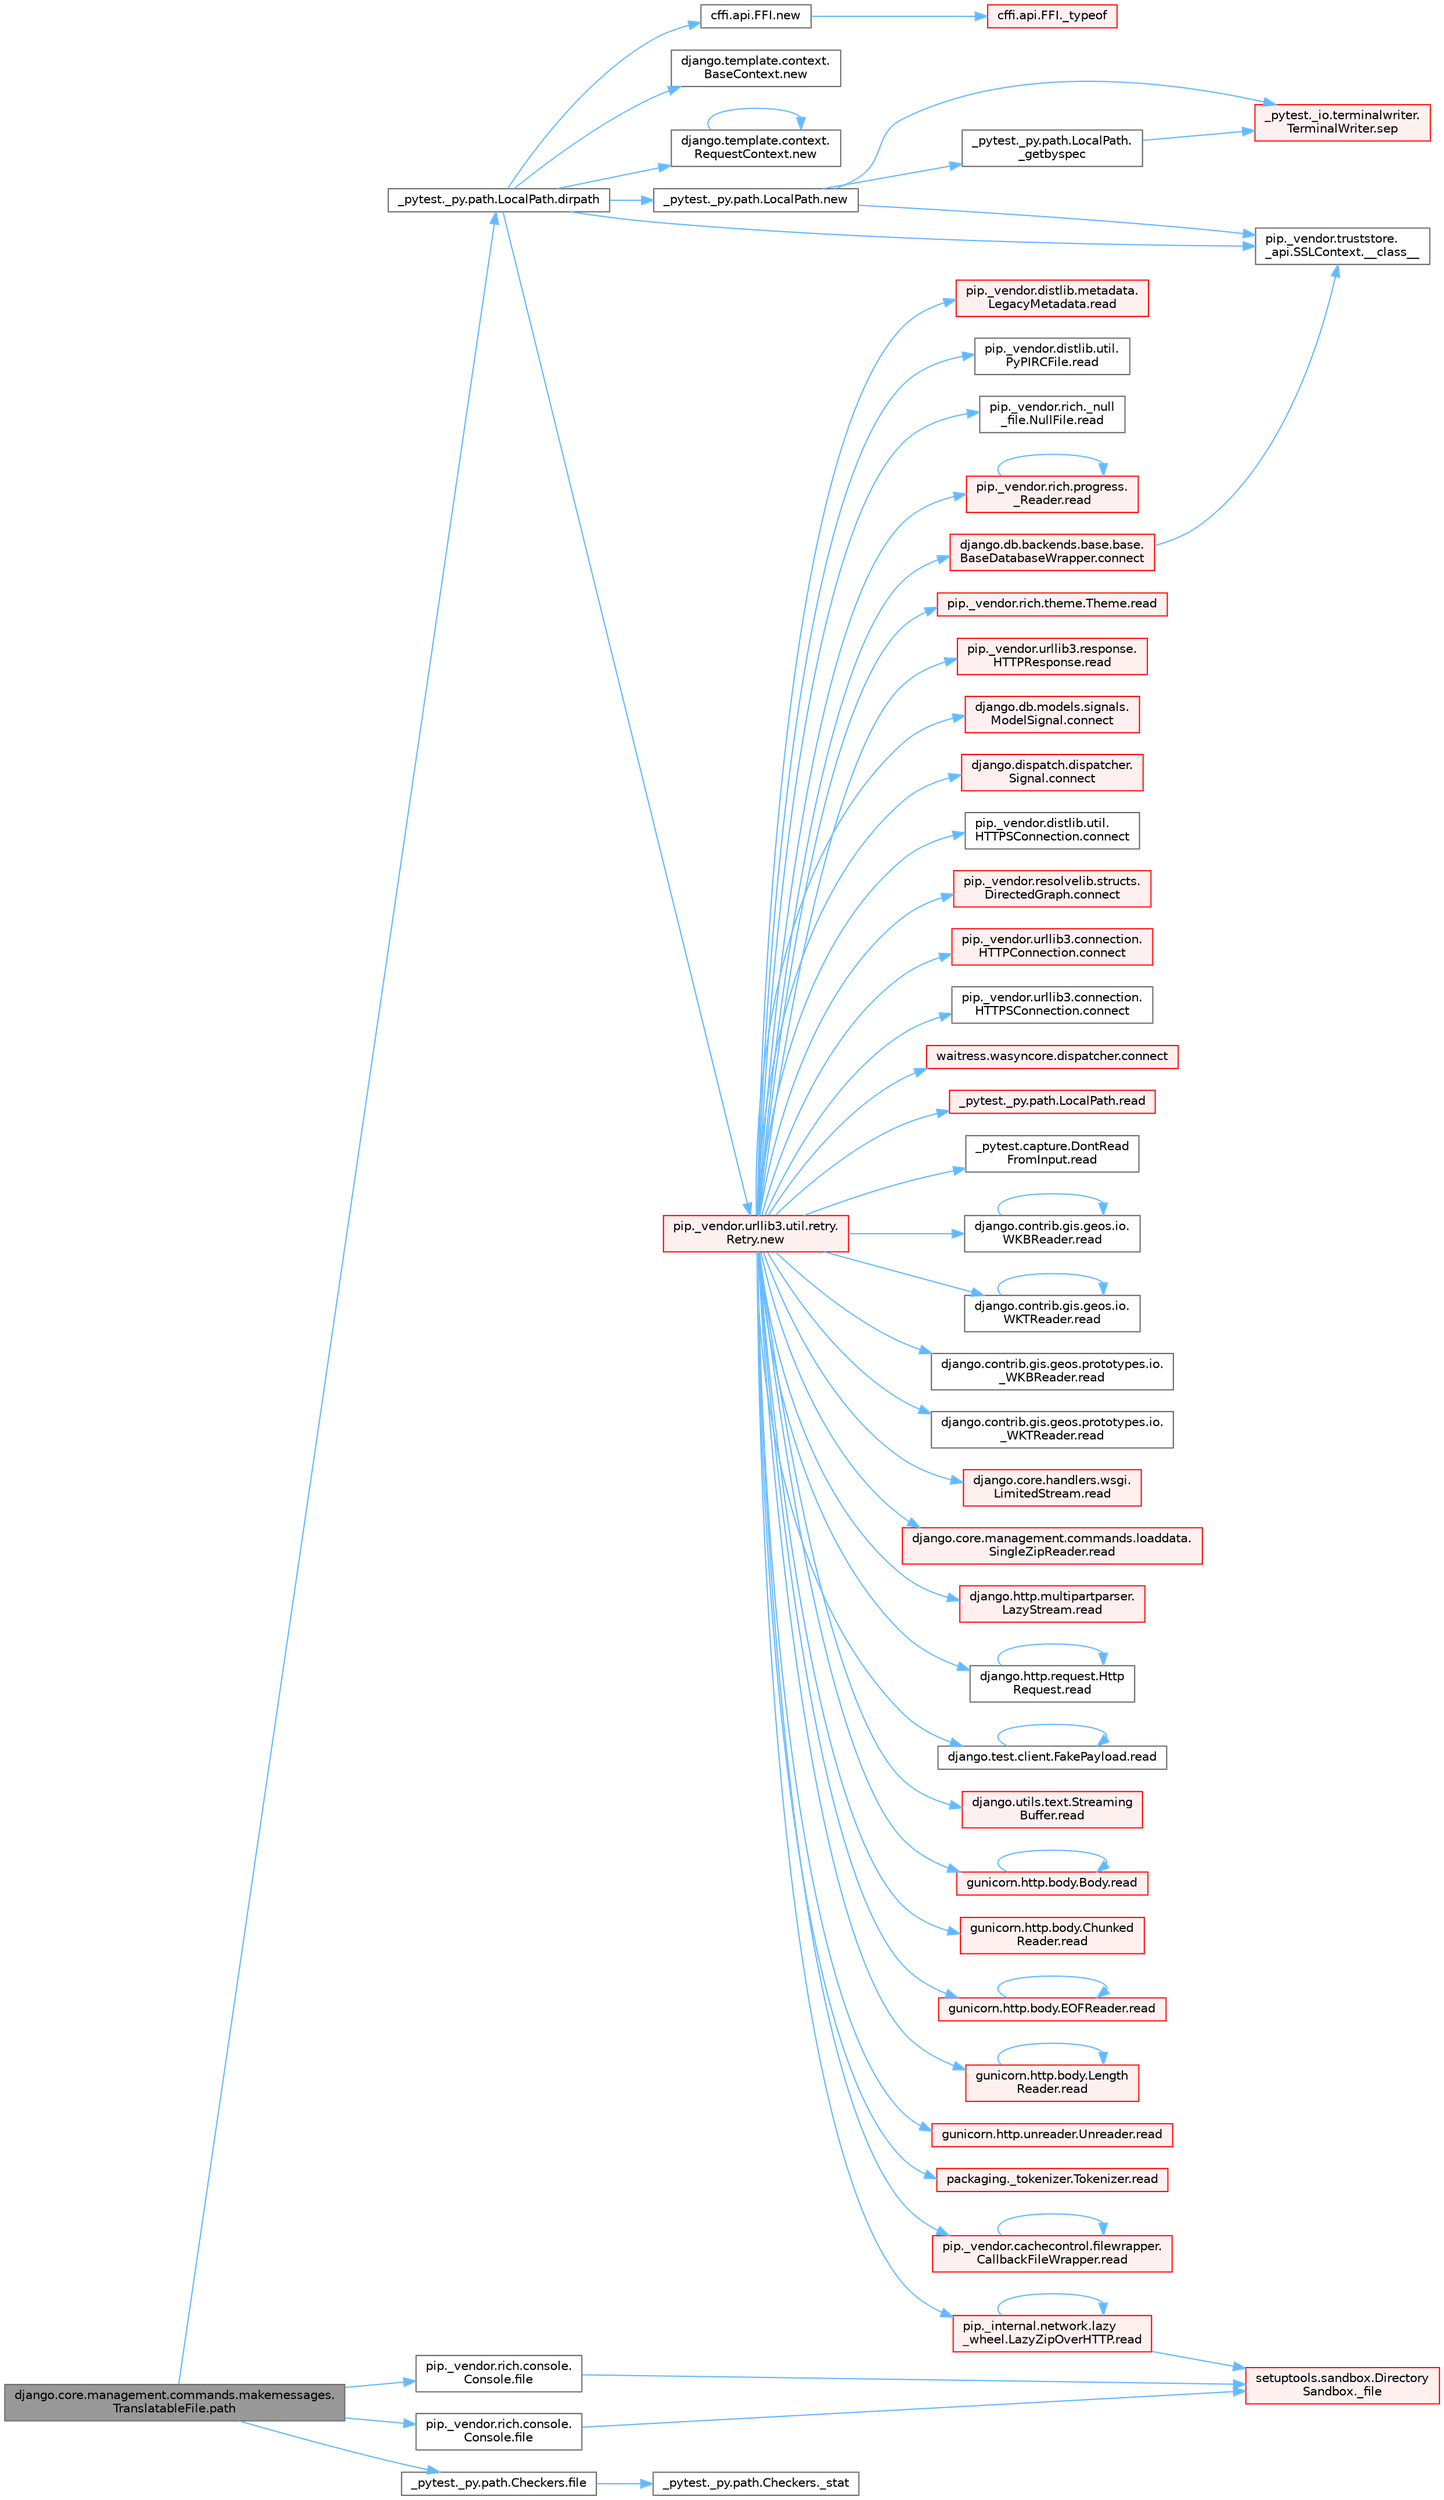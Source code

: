 digraph "django.core.management.commands.makemessages.TranslatableFile.path"
{
 // LATEX_PDF_SIZE
  bgcolor="transparent";
  edge [fontname=Helvetica,fontsize=10,labelfontname=Helvetica,labelfontsize=10];
  node [fontname=Helvetica,fontsize=10,shape=box,height=0.2,width=0.4];
  rankdir="LR";
  Node1 [id="Node000001",label="django.core.management.commands.makemessages.\lTranslatableFile.path",height=0.2,width=0.4,color="gray40", fillcolor="grey60", style="filled", fontcolor="black",tooltip=" "];
  Node1 -> Node2 [id="edge1_Node000001_Node000002",color="steelblue1",style="solid",tooltip=" "];
  Node2 [id="Node000002",label="_pytest._py.path.LocalPath.dirpath",height=0.2,width=0.4,color="grey40", fillcolor="white", style="filled",URL="$class__pytest_1_1__py_1_1path_1_1_local_path.html#aa8766bdaffd39f928eaae6f30b741b05",tooltip=" "];
  Node2 -> Node3 [id="edge2_Node000002_Node000003",color="steelblue1",style="solid",tooltip=" "];
  Node3 [id="Node000003",label="pip._vendor.truststore.\l_api.SSLContext.__class__",height=0.2,width=0.4,color="grey40", fillcolor="white", style="filled",URL="$classpip_1_1__vendor_1_1truststore_1_1__api_1_1_s_s_l_context.html#a530861514f31eabaa3f513557d6e66de",tooltip=" "];
  Node2 -> Node4 [id="edge3_Node000002_Node000004",color="steelblue1",style="solid",tooltip=" "];
  Node4 [id="Node000004",label="_pytest._py.path.LocalPath.new",height=0.2,width=0.4,color="grey40", fillcolor="white", style="filled",URL="$class__pytest_1_1__py_1_1path_1_1_local_path.html#ab5882416a5911e7a15e0598cbeab05cd",tooltip=" "];
  Node4 -> Node3 [id="edge4_Node000004_Node000003",color="steelblue1",style="solid",tooltip=" "];
  Node4 -> Node5 [id="edge5_Node000004_Node000005",color="steelblue1",style="solid",tooltip=" "];
  Node5 [id="Node000005",label="_pytest._py.path.LocalPath.\l_getbyspec",height=0.2,width=0.4,color="grey40", fillcolor="white", style="filled",URL="$class__pytest_1_1__py_1_1path_1_1_local_path.html#a3cb7ad6a0d43365228f86c0149375c4b",tooltip=" "];
  Node5 -> Node6 [id="edge6_Node000005_Node000006",color="steelblue1",style="solid",tooltip=" "];
  Node6 [id="Node000006",label="_pytest._io.terminalwriter.\lTerminalWriter.sep",height=0.2,width=0.4,color="red", fillcolor="#FFF0F0", style="filled",URL="$class__pytest_1_1__io_1_1terminalwriter_1_1_terminal_writer.html#a9825789953e583960848896c7c201fb8",tooltip=" "];
  Node4 -> Node6 [id="edge7_Node000004_Node000006",color="steelblue1",style="solid",tooltip=" "];
  Node2 -> Node4280 [id="edge8_Node000002_Node004280",color="steelblue1",style="solid",tooltip=" "];
  Node4280 [id="Node004280",label="cffi.api.FFI.new",height=0.2,width=0.4,color="grey40", fillcolor="white", style="filled",URL="$classcffi_1_1api_1_1_f_f_i.html#a8683df0d048f312ff118f16dae752887",tooltip=" "];
  Node4280 -> Node200 [id="edge9_Node004280_Node000200",color="steelblue1",style="solid",tooltip=" "];
  Node200 [id="Node000200",label="cffi.api.FFI._typeof",height=0.2,width=0.4,color="red", fillcolor="#FFF0F0", style="filled",URL="$classcffi_1_1api_1_1_f_f_i.html#ae128b7679d5b0a942d275377c4c675ff",tooltip=" "];
  Node2 -> Node4281 [id="edge10_Node000002_Node004281",color="steelblue1",style="solid",tooltip=" "];
  Node4281 [id="Node004281",label="django.template.context.\lBaseContext.new",height=0.2,width=0.4,color="grey40", fillcolor="white", style="filled",URL="$classdjango_1_1template_1_1context_1_1_base_context.html#a65a4f3e5e3bccacaf4e30e36100c1423",tooltip=" "];
  Node2 -> Node4282 [id="edge11_Node000002_Node004282",color="steelblue1",style="solid",tooltip=" "];
  Node4282 [id="Node004282",label="django.template.context.\lRequestContext.new",height=0.2,width=0.4,color="grey40", fillcolor="white", style="filled",URL="$classdjango_1_1template_1_1context_1_1_request_context.html#a4402e04b0c9bd3d4a2b7f06f38ab7432",tooltip=" "];
  Node4282 -> Node4282 [id="edge12_Node004282_Node004282",color="steelblue1",style="solid",tooltip=" "];
  Node2 -> Node4283 [id="edge13_Node000002_Node004283",color="steelblue1",style="solid",tooltip=" "];
  Node4283 [id="Node004283",label="pip._vendor.urllib3.util.retry.\lRetry.new",height=0.2,width=0.4,color="red", fillcolor="#FFF0F0", style="filled",URL="$classpip_1_1__vendor_1_1urllib3_1_1util_1_1retry_1_1_retry.html#ab806585412b9d9b3c0d882fb4bd8d3c0",tooltip=" "];
  Node4283 -> Node1107 [id="edge14_Node004283_Node001107",color="steelblue1",style="solid",tooltip=" "];
  Node1107 [id="Node001107",label="django.db.backends.base.base.\lBaseDatabaseWrapper.connect",height=0.2,width=0.4,color="red", fillcolor="#FFF0F0", style="filled",URL="$classdjango_1_1db_1_1backends_1_1base_1_1base_1_1_base_database_wrapper.html#a7b64171260c3bf790ed1f563fe48ec35",tooltip=" "];
  Node1107 -> Node3 [id="edge15_Node001107_Node000003",color="steelblue1",style="solid",tooltip=" "];
  Node4283 -> Node4265 [id="edge16_Node004283_Node004265",color="steelblue1",style="solid",tooltip=" "];
  Node4265 [id="Node004265",label="django.db.models.signals.\lModelSignal.connect",height=0.2,width=0.4,color="red", fillcolor="#FFF0F0", style="filled",URL="$classdjango_1_1db_1_1models_1_1signals_1_1_model_signal.html#a9f30fd9b11c3da129cef5ed15df81e6e",tooltip=" "];
  Node4283 -> Node4267 [id="edge17_Node004283_Node004267",color="steelblue1",style="solid",tooltip=" "];
  Node4267 [id="Node004267",label="django.dispatch.dispatcher.\lSignal.connect",height=0.2,width=0.4,color="red", fillcolor="#FFF0F0", style="filled",URL="$classdjango_1_1dispatch_1_1dispatcher_1_1_signal.html#ad0c09a102ff82630078b9fd5af4e0d0d",tooltip=" "];
  Node4283 -> Node4268 [id="edge18_Node004283_Node004268",color="steelblue1",style="solid",tooltip=" "];
  Node4268 [id="Node004268",label="pip._vendor.distlib.util.\lHTTPSConnection.connect",height=0.2,width=0.4,color="grey40", fillcolor="white", style="filled",URL="$classpip_1_1__vendor_1_1distlib_1_1util_1_1_h_t_t_p_s_connection.html#a1f7ef8f789419a2afad1cc5117d95bc6",tooltip=" "];
  Node4283 -> Node4269 [id="edge19_Node004283_Node004269",color="steelblue1",style="solid",tooltip=" "];
  Node4269 [id="Node004269",label="pip._vendor.resolvelib.structs.\lDirectedGraph.connect",height=0.2,width=0.4,color="red", fillcolor="#FFF0F0", style="filled",URL="$classpip_1_1__vendor_1_1resolvelib_1_1structs_1_1_directed_graph.html#a1eb430d00f36fac07a490c7779d31575",tooltip=" "];
  Node4283 -> Node4270 [id="edge20_Node004283_Node004270",color="steelblue1",style="solid",tooltip=" "];
  Node4270 [id="Node004270",label="pip._vendor.urllib3.connection.\lHTTPConnection.connect",height=0.2,width=0.4,color="red", fillcolor="#FFF0F0", style="filled",URL="$classpip_1_1__vendor_1_1urllib3_1_1connection_1_1_h_t_t_p_connection.html#afbfafe5a6942dc8e02a727a6f5eb2244",tooltip=" "];
  Node4283 -> Node4273 [id="edge21_Node004283_Node004273",color="steelblue1",style="solid",tooltip=" "];
  Node4273 [id="Node004273",label="pip._vendor.urllib3.connection.\lHTTPSConnection.connect",height=0.2,width=0.4,color="grey40", fillcolor="white", style="filled",URL="$classpip_1_1__vendor_1_1urllib3_1_1connection_1_1_h_t_t_p_s_connection.html#a4dad4b6496c3f029196c78b991f57c03",tooltip=" "];
  Node4283 -> Node4274 [id="edge22_Node004283_Node004274",color="steelblue1",style="solid",tooltip=" "];
  Node4274 [id="Node004274",label="waitress.wasyncore.dispatcher.connect",height=0.2,width=0.4,color="red", fillcolor="#FFF0F0", style="filled",URL="$classwaitress_1_1wasyncore_1_1dispatcher.html#a62e9904422762eb9bc05bc1dd595aebb",tooltip=" "];
  Node4283 -> Node24 [id="edge23_Node004283_Node000024",color="steelblue1",style="solid",tooltip=" "];
  Node24 [id="Node000024",label="_pytest._py.path.LocalPath.read",height=0.2,width=0.4,color="red", fillcolor="#FFF0F0", style="filled",URL="$class__pytest_1_1__py_1_1path_1_1_local_path.html#a8640b65f715ce8a258379deb78a68fd8",tooltip=" "];
  Node4283 -> Node370 [id="edge24_Node004283_Node000370",color="steelblue1",style="solid",tooltip=" "];
  Node370 [id="Node000370",label="_pytest.capture.DontRead\lFromInput.read",height=0.2,width=0.4,color="grey40", fillcolor="white", style="filled",URL="$class__pytest_1_1capture_1_1_dont_read_from_input.html#abe84d6d5626bed2fa4f52408d2b95d3f",tooltip=" "];
  Node4283 -> Node371 [id="edge25_Node004283_Node000371",color="steelblue1",style="solid",tooltip=" "];
  Node371 [id="Node000371",label="django.contrib.gis.geos.io.\lWKBReader.read",height=0.2,width=0.4,color="grey40", fillcolor="white", style="filled",URL="$classdjango_1_1contrib_1_1gis_1_1geos_1_1io_1_1_w_k_b_reader.html#a690153c2f609f20814011beceded4ce6",tooltip=" "];
  Node371 -> Node371 [id="edge26_Node000371_Node000371",color="steelblue1",style="solid",tooltip=" "];
  Node4283 -> Node372 [id="edge27_Node004283_Node000372",color="steelblue1",style="solid",tooltip=" "];
  Node372 [id="Node000372",label="django.contrib.gis.geos.io.\lWKTReader.read",height=0.2,width=0.4,color="grey40", fillcolor="white", style="filled",URL="$classdjango_1_1contrib_1_1gis_1_1geos_1_1io_1_1_w_k_t_reader.html#af8cdf42c9388b4ca18b86af2cd174dd0",tooltip=" "];
  Node372 -> Node372 [id="edge28_Node000372_Node000372",color="steelblue1",style="solid",tooltip=" "];
  Node4283 -> Node373 [id="edge29_Node004283_Node000373",color="steelblue1",style="solid",tooltip=" "];
  Node373 [id="Node000373",label="django.contrib.gis.geos.prototypes.io.\l_WKBReader.read",height=0.2,width=0.4,color="grey40", fillcolor="white", style="filled",URL="$classdjango_1_1contrib_1_1gis_1_1geos_1_1prototypes_1_1io_1_1___w_k_b_reader.html#a71e78ed5a74b998533ef3801723a5827",tooltip=" "];
  Node4283 -> Node374 [id="edge30_Node004283_Node000374",color="steelblue1",style="solid",tooltip=" "];
  Node374 [id="Node000374",label="django.contrib.gis.geos.prototypes.io.\l_WKTReader.read",height=0.2,width=0.4,color="grey40", fillcolor="white", style="filled",URL="$classdjango_1_1contrib_1_1gis_1_1geos_1_1prototypes_1_1io_1_1___w_k_t_reader.html#a97b2007978d99bec56d1bbf4091dd46a",tooltip=" "];
  Node4283 -> Node375 [id="edge31_Node004283_Node000375",color="steelblue1",style="solid",tooltip=" "];
  Node375 [id="Node000375",label="django.core.handlers.wsgi.\lLimitedStream.read",height=0.2,width=0.4,color="red", fillcolor="#FFF0F0", style="filled",URL="$classdjango_1_1core_1_1handlers_1_1wsgi_1_1_limited_stream.html#a01766186550a2bafd2a0c0cac1117797",tooltip=" "];
  Node4283 -> Node379 [id="edge32_Node004283_Node000379",color="steelblue1",style="solid",tooltip=" "];
  Node379 [id="Node000379",label="django.core.management.commands.loaddata.\lSingleZipReader.read",height=0.2,width=0.4,color="red", fillcolor="#FFF0F0", style="filled",URL="$classdjango_1_1core_1_1management_1_1commands_1_1loaddata_1_1_single_zip_reader.html#a6c6512afb638e535f6d9973329238ec1",tooltip=" "];
  Node4283 -> Node384 [id="edge33_Node004283_Node000384",color="steelblue1",style="solid",tooltip=" "];
  Node384 [id="Node000384",label="django.http.multipartparser.\lLazyStream.read",height=0.2,width=0.4,color="red", fillcolor="#FFF0F0", style="filled",URL="$classdjango_1_1http_1_1multipartparser_1_1_lazy_stream.html#af5553676fbef507453fe16dbce30f2d6",tooltip=" "];
  Node4283 -> Node387 [id="edge34_Node004283_Node000387",color="steelblue1",style="solid",tooltip=" "];
  Node387 [id="Node000387",label="django.http.request.Http\lRequest.read",height=0.2,width=0.4,color="grey40", fillcolor="white", style="filled",URL="$classdjango_1_1http_1_1request_1_1_http_request.html#a7b5205e754042f5dc1400c5f6884da05",tooltip=" "];
  Node387 -> Node387 [id="edge35_Node000387_Node000387",color="steelblue1",style="solid",tooltip=" "];
  Node4283 -> Node388 [id="edge36_Node004283_Node000388",color="steelblue1",style="solid",tooltip=" "];
  Node388 [id="Node000388",label="django.test.client.FakePayload.read",height=0.2,width=0.4,color="grey40", fillcolor="white", style="filled",URL="$classdjango_1_1test_1_1client_1_1_fake_payload.html#a4968728a37f7ecfa436f7156923f32fc",tooltip=" "];
  Node388 -> Node388 [id="edge37_Node000388_Node000388",color="steelblue1",style="solid",tooltip=" "];
  Node4283 -> Node389 [id="edge38_Node004283_Node000389",color="steelblue1",style="solid",tooltip=" "];
  Node389 [id="Node000389",label="django.utils.text.Streaming\lBuffer.read",height=0.2,width=0.4,color="red", fillcolor="#FFF0F0", style="filled",URL="$classdjango_1_1utils_1_1text_1_1_streaming_buffer.html#a0d8c76cbb45b290915e65a79dabe0d7b",tooltip=" "];
  Node4283 -> Node426 [id="edge39_Node004283_Node000426",color="steelblue1",style="solid",tooltip=" "];
  Node426 [id="Node000426",label="gunicorn.http.body.Body.read",height=0.2,width=0.4,color="red", fillcolor="#FFF0F0", style="filled",URL="$classgunicorn_1_1http_1_1body_1_1_body.html#a26fa33ab9da80d4da60638f902d8bbd8",tooltip=" "];
  Node426 -> Node426 [id="edge40_Node000426_Node000426",color="steelblue1",style="solid",tooltip=" "];
  Node4283 -> Node429 [id="edge41_Node004283_Node000429",color="steelblue1",style="solid",tooltip=" "];
  Node429 [id="Node000429",label="gunicorn.http.body.Chunked\lReader.read",height=0.2,width=0.4,color="red", fillcolor="#FFF0F0", style="filled",URL="$classgunicorn_1_1http_1_1body_1_1_chunked_reader.html#aa291cdee58cf19e63d92914442ab2d7e",tooltip=" "];
  Node4283 -> Node435 [id="edge42_Node004283_Node000435",color="steelblue1",style="solid",tooltip=" "];
  Node435 [id="Node000435",label="gunicorn.http.body.EOFReader.read",height=0.2,width=0.4,color="red", fillcolor="#FFF0F0", style="filled",URL="$classgunicorn_1_1http_1_1body_1_1_e_o_f_reader.html#a6ae0aab25c53911d59fcbb87c1dfa602",tooltip=" "];
  Node435 -> Node435 [id="edge43_Node000435_Node000435",color="steelblue1",style="solid",tooltip=" "];
  Node4283 -> Node438 [id="edge44_Node004283_Node000438",color="steelblue1",style="solid",tooltip=" "];
  Node438 [id="Node000438",label="gunicorn.http.body.Length\lReader.read",height=0.2,width=0.4,color="red", fillcolor="#FFF0F0", style="filled",URL="$classgunicorn_1_1http_1_1body_1_1_length_reader.html#a78c9415492b01b7b1553a481fe9aef7e",tooltip=" "];
  Node438 -> Node438 [id="edge45_Node000438_Node000438",color="steelblue1",style="solid",tooltip=" "];
  Node4283 -> Node440 [id="edge46_Node004283_Node000440",color="steelblue1",style="solid",tooltip=" "];
  Node440 [id="Node000440",label="gunicorn.http.unreader.Unreader.read",height=0.2,width=0.4,color="red", fillcolor="#FFF0F0", style="filled",URL="$classgunicorn_1_1http_1_1unreader_1_1_unreader.html#a4d05a3b72ffb1dd09d3e4b3dd1d1e44c",tooltip=" "];
  Node4283 -> Node4284 [id="edge47_Node004283_Node004284",color="steelblue1",style="solid",tooltip=" "];
  Node4284 [id="Node004284",label="packaging._tokenizer.Tokenizer.read",height=0.2,width=0.4,color="red", fillcolor="#FFF0F0", style="filled",URL="$classpackaging_1_1__tokenizer_1_1_tokenizer.html#a0338e1186dd1574082f047fdff9b3b2d",tooltip=" "];
  Node4283 -> Node4285 [id="edge48_Node004283_Node004285",color="steelblue1",style="solid",tooltip=" "];
  Node4285 [id="Node004285",label="pip._internal.network.lazy\l_wheel.LazyZipOverHTTP.read",height=0.2,width=0.4,color="red", fillcolor="#FFF0F0", style="filled",URL="$classpip_1_1__internal_1_1network_1_1lazy__wheel_1_1_lazy_zip_over_h_t_t_p.html#adb8837e292941df2568b4de4082ecf19",tooltip=" "];
  Node4285 -> Node11 [id="edge49_Node004285_Node000011",color="steelblue1",style="solid",tooltip=" "];
  Node11 [id="Node000011",label="setuptools.sandbox.Directory\lSandbox._file",height=0.2,width=0.4,color="red", fillcolor="#FFF0F0", style="filled",URL="$classsetuptools_1_1sandbox_1_1_directory_sandbox.html#acf799106ef73553cbfdf57cc16babd98",tooltip=" "];
  Node4285 -> Node4285 [id="edge50_Node004285_Node004285",color="steelblue1",style="solid",tooltip=" "];
  Node4283 -> Node4299 [id="edge51_Node004283_Node004299",color="steelblue1",style="solid",tooltip=" "];
  Node4299 [id="Node004299",label="pip._vendor.cachecontrol.filewrapper.\lCallbackFileWrapper.read",height=0.2,width=0.4,color="red", fillcolor="#FFF0F0", style="filled",URL="$classpip_1_1__vendor_1_1cachecontrol_1_1filewrapper_1_1_callback_file_wrapper.html#afceb112c071f7b24b9db274a61213b68",tooltip=" "];
  Node4299 -> Node4299 [id="edge52_Node004299_Node004299",color="steelblue1",style="solid",tooltip=" "];
  Node4283 -> Node4301 [id="edge53_Node004283_Node004301",color="steelblue1",style="solid",tooltip=" "];
  Node4301 [id="Node004301",label="pip._vendor.distlib.metadata.\lLegacyMetadata.read",height=0.2,width=0.4,color="red", fillcolor="#FFF0F0", style="filled",URL="$classpip_1_1__vendor_1_1distlib_1_1metadata_1_1_legacy_metadata.html#a5473003d19554803bc6f7f4af863060f",tooltip=" "];
  Node4283 -> Node4303 [id="edge54_Node004283_Node004303",color="steelblue1",style="solid",tooltip=" "];
  Node4303 [id="Node004303",label="pip._vendor.distlib.util.\lPyPIRCFile.read",height=0.2,width=0.4,color="grey40", fillcolor="white", style="filled",URL="$classpip_1_1__vendor_1_1distlib_1_1util_1_1_py_p_i_r_c_file.html#a9db831938fff0ca340efdb70381bc7b1",tooltip=" "];
  Node4283 -> Node4304 [id="edge55_Node004283_Node004304",color="steelblue1",style="solid",tooltip=" "];
  Node4304 [id="Node004304",label="pip._vendor.rich._null\l_file.NullFile.read",height=0.2,width=0.4,color="grey40", fillcolor="white", style="filled",URL="$classpip_1_1__vendor_1_1rich_1_1__null__file_1_1_null_file.html#a34cd6b7fcb25c35b0edeb1a291403522",tooltip=" "];
  Node4283 -> Node4305 [id="edge56_Node004283_Node004305",color="steelblue1",style="solid",tooltip=" "];
  Node4305 [id="Node004305",label="pip._vendor.rich.progress.\l_Reader.read",height=0.2,width=0.4,color="red", fillcolor="#FFF0F0", style="filled",URL="$classpip_1_1__vendor_1_1rich_1_1progress_1_1___reader.html#abc9a19c1ccc4057e665996a500814420",tooltip=" "];
  Node4305 -> Node4305 [id="edge57_Node004305_Node004305",color="steelblue1",style="solid",tooltip=" "];
  Node4283 -> Node4306 [id="edge58_Node004283_Node004306",color="steelblue1",style="solid",tooltip=" "];
  Node4306 [id="Node004306",label="pip._vendor.rich.theme.Theme.read",height=0.2,width=0.4,color="red", fillcolor="#FFF0F0", style="filled",URL="$classpip_1_1__vendor_1_1rich_1_1theme_1_1_theme.html#af15902d143164bd9dace530822864b4f",tooltip=" "];
  Node4283 -> Node4309 [id="edge59_Node004283_Node004309",color="steelblue1",style="solid",tooltip=" "];
  Node4309 [id="Node004309",label="pip._vendor.urllib3.response.\lHTTPResponse.read",height=0.2,width=0.4,color="red", fillcolor="#FFF0F0", style="filled",URL="$classpip_1_1__vendor_1_1urllib3_1_1response_1_1_h_t_t_p_response.html#af2e8ded2867c7f29976cbe251a10178f",tooltip=" "];
  Node1 -> Node292 [id="edge60_Node000001_Node000292",color="steelblue1",style="solid",tooltip=" "];
  Node292 [id="Node000292",label="_pytest._py.path.Checkers.file",height=0.2,width=0.4,color="grey40", fillcolor="white", style="filled",URL="$class__pytest_1_1__py_1_1path_1_1_checkers.html#a53705ca38cbf2fb29d34914af4b5003d",tooltip=" "];
  Node292 -> Node293 [id="edge61_Node000292_Node000293",color="steelblue1",style="solid",tooltip=" "];
  Node293 [id="Node000293",label="_pytest._py.path.Checkers._stat",height=0.2,width=0.4,color="grey40", fillcolor="white", style="filled",URL="$class__pytest_1_1__py_1_1path_1_1_checkers.html#a68a6989c7dfc44d06b7bc4ad21f669a2",tooltip=" "];
  Node1 -> Node294 [id="edge62_Node000001_Node000294",color="steelblue1",style="solid",tooltip=" "];
  Node294 [id="Node000294",label="pip._vendor.rich.console.\lConsole.file",height=0.2,width=0.4,color="grey40", fillcolor="white", style="filled",URL="$classpip_1_1__vendor_1_1rich_1_1console_1_1_console.html#af37c1c8bfe4a9b4dcd3b0ff2d14357bf",tooltip=" "];
  Node294 -> Node11 [id="edge63_Node000294_Node000011",color="steelblue1",style="solid",tooltip=" "];
  Node1 -> Node295 [id="edge64_Node000001_Node000295",color="steelblue1",style="solid",tooltip=" "];
  Node295 [id="Node000295",label="pip._vendor.rich.console.\lConsole.file",height=0.2,width=0.4,color="grey40", fillcolor="white", style="filled",URL="$classpip_1_1__vendor_1_1rich_1_1console_1_1_console.html#aeea14249658b94049a5be89c15fd5bc1",tooltip=" "];
  Node295 -> Node11 [id="edge65_Node000295_Node000011",color="steelblue1",style="solid",tooltip=" "];
}
